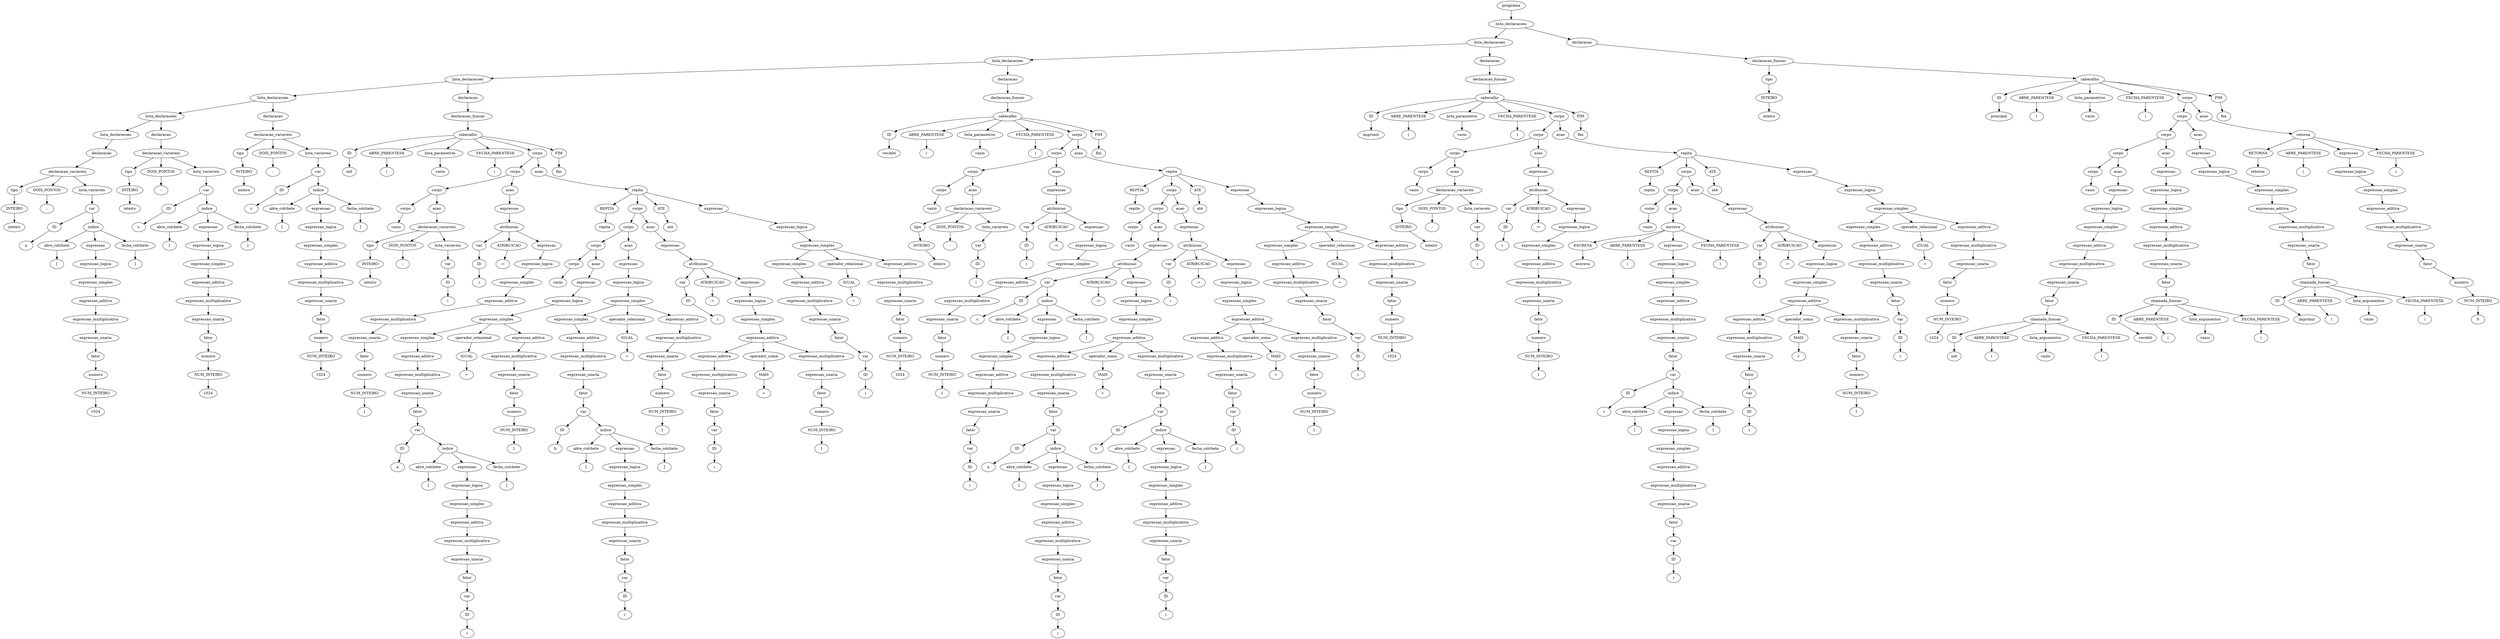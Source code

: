 digraph tree {
    "0x7f867f306040" [label="programa"];
    "0x7f867f2f4a90" [label="lista_declaracoes"];
    "0x7f867f3067f0" [label="lista_declaracoes"];
    "0x7f867f2f51f0" [label="lista_declaracoes"];
    "0x7f867f240040" [label="lista_declaracoes"];
    "0x7f867f2e6d60" [label="lista_declaracoes"];
    "0x7f867f2e6850" [label="lista_declaracoes"];
    "0x7f867f3b2ac0" [label="lista_declaracoes"];
    "0x7f867f3b29a0" [label="declaracao"];
    "0x7f867f2e6760" [label="declaracao_variaveis"];
    "0x7f867f3b2dc0" [label="tipo"];
    "0x7f867f3b2820" [label="INTEIRO"];
    "0x7f867f2e6250" [label="inteiro"];
    "0x7f867f3b2ca0" [label="DOIS_PONTOS"];
    "0x7f867f2e6790" [label=":"];
    "0x7f867f2e6280" [label="lista_variaveis"];
    "0x7f867f2e6340" [label="var"];
    "0x7f867f2e6370" [label="ID"];
    "0x7f867f2e6580" [label="a"];
    "0x7f867f2e6550" [label="indice"];
    "0x7f867f2e65e0" [label="abre_colchete"];
    "0x7f867f2e66d0" [label="["];
    "0x7f867f2e6520" [label="expressao"];
    "0x7f867f2e64f0" [label="expressao_logica"];
    "0x7f867f2e6460" [label="expressao_simples"];
    "0x7f867f2e63d0" [label="expressao_aditiva"];
    "0x7f867f2e64c0" [label="expressao_multiplicativa"];
    "0x7f867f2e6220" [label="expressao_unaria"];
    "0x7f867f2e63a0" [label="fator"];
    "0x7f867f3b2d30" [label="numero"];
    "0x7f867f3b2a00" [label="NUM_INTEIRO"];
    "0x7f867f2e6490" [label="1024"];
    "0x7f867f2e6700" [label="fecha_colchete"];
    "0x7f867f2e6730" [label="]"];
    "0x7f867f2e6310" [label="declaracao"];
    "0x7f867f2e6ca0" [label="declaracao_variaveis"];
    "0x7f867f2e6670" [label="tipo"];
    "0x7f867f2e6430" [label="INTEIRO"];
    "0x7f867f2e67c0" [label="inteiro"];
    "0x7f867f2e6cd0" [label="DOIS_PONTOS"];
    "0x7f867f2e6bb0" [label=":"];
    "0x7f867f2e6820" [label="lista_variaveis"];
    "0x7f867f2e6880" [label="var"];
    "0x7f867f2e68b0" [label="ID"];
    "0x7f867f2e6ac0" [label="c"];
    "0x7f867f2e6a90" [label="indice"];
    "0x7f867f2e6b20" [label="abre_colchete"];
    "0x7f867f2e6c10" [label="["];
    "0x7f867f2e6a60" [label="expressao"];
    "0x7f867f2e6a30" [label="expressao_logica"];
    "0x7f867f2e69a0" [label="expressao_simples"];
    "0x7f867f2e6910" [label="expressao_aditiva"];
    "0x7f867f2e6a00" [label="expressao_multiplicativa"];
    "0x7f867f2e67f0" [label="expressao_unaria"];
    "0x7f867f2e68e0" [label="fator"];
    "0x7f867f2e66a0" [label="numero"];
    "0x7f867f2e6640" [label="NUM_INTEIRO"];
    "0x7f867f2e69d0" [label="1024"];
    "0x7f867f2e6c40" [label="fecha_colchete"];
    "0x7f867f2e6c70" [label="]"];
    "0x7f867f2e6af0" [label="declaracao"];
    "0x7f867f2401f0" [label="declaracao_variaveis"];
    "0x7f867f3b2e80" [label="tipo"];
    "0x7f867f3b2af0" [label="INTEIRO"];
    "0x7f867f2e6970" [label="inteiro"];
    "0x7f867f240220" [label="DOIS_PONTOS"];
    "0x7f867f240100" [label=":"];
    "0x7f867f2e6d30" [label="lista_variaveis"];
    "0x7f867f2e6d90" [label="var"];
    "0x7f867f2e6dc0" [label="ID"];
    "0x7f867f2e6fd0" [label="c"];
    "0x7f867f2e6fa0" [label="indice"];
    "0x7f867f240070" [label="abre_colchete"];
    "0x7f867f240160" [label="["];
    "0x7f867f2e6f70" [label="expressao"];
    "0x7f867f2e6f40" [label="expressao_logica"];
    "0x7f867f2e6eb0" [label="expressao_simples"];
    "0x7f867f2e6e20" [label="expressao_aditiva"];
    "0x7f867f2e6f10" [label="expressao_multiplicativa"];
    "0x7f867f2e6d00" [label="expressao_unaria"];
    "0x7f867f2e6df0" [label="fator"];
    "0x7f867f2e6be0" [label="numero"];
    "0x7f867f2e6b80" [label="NUM_INTEIRO"];
    "0x7f867f2e6ee0" [label="1024"];
    "0x7f867f240190" [label="fecha_colchete"];
    "0x7f867f2401c0" [label="]"];
    "0x7f867f240130" [label="declaracao"];
    "0x7f867f2e6e50" [label="declaracao_funcao"];
    "0x7f867f240a00" [label="cabecalho"];
    "0x7f867f240640" [label="ID"];
    "0x7f867f2f54f0" [label="init"];
    "0x7f867f2f5520" [label="ABRE_PARENTESE"];
    "0x7f867f2f5370" [label="("];
    "0x7f867f240250" [label="lista_parametros"];
    "0x7f867f2e6400" [label="vazio"];
    "0x7f867f2f5160" [label="FECHA_PARENTESE"];
    "0x7f867f2f5100" [label=")"];
    "0x7f867f248a30" [label="corpo"];
    "0x7f867f240a60" [label="corpo"];
    "0x7f867f240550" [label="corpo"];
    "0x7f867f2403d0" [label="corpo"];
    "0x7f867f2e6b50" [label="vazio"];
    "0x7f867f240400" [label="acao"];
    "0x7f867f2404f0" [label="declaracao_variaveis"];
    "0x7f867f2402e0" [label="tipo"];
    "0x7f867f240340" [label="INTEIRO"];
    "0x7f867f2404c0" [label="inteiro"];
    "0x7f867f2405b0" [label="DOIS_PONTOS"];
    "0x7f867f2406d0" [label=":"];
    "0x7f867f240520" [label="lista_variaveis"];
    "0x7f867f240370" [label="var"];
    "0x7f867f240310" [label="ID"];
    "0x7f867f240610" [label="i"];
    "0x7f867f240970" [label="acao"];
    "0x7f867f2406a0" [label="expressao"];
    "0x7f867f240910" [label="atribuicao"];
    "0x7f867f2402b0" [label="var"];
    "0x7f867f2403a0" [label="ID"];
    "0x7f867f240700" [label="i"];
    "0x7f867f2409a0" [label="ATRIBUICAO"];
    "0x7f867f240a30" [label=":="];
    "0x7f867f2408e0" [label="expressao"];
    "0x7f867f2408b0" [label="expressao_logica"];
    "0x7f867f2407f0" [label="expressao_simples"];
    "0x7f867f240790" [label="expressao_aditiva"];
    "0x7f867f240880" [label="expressao_multiplicativa"];
    "0x7f867f240730" [label="expressao_unaria"];
    "0x7f867f240760" [label="fator"];
    "0x7f867f2405e0" [label="numero"];
    "0x7f867f240580" [label="NUM_INTEIRO"];
    "0x7f867f240850" [label="1"];
    "0x7f867f240820" [label="acao"];
    "0x7f867f2f53d0" [label="repita"];
    "0x7f867f2f5460" [label="REPITA"];
    "0x7f867f2f5400" [label="repita"];
    "0x7f867f248f70" [label="corpo"];
    "0x7f867f248700" [label="corpo"];
    "0x7f867f240fa0" [label="corpo"];
    "0x7f867f240460" [label="corpo"];
    "0x7f867f240490" [label="vazio"];
    "0x7f867f248250" [label="acao"];
    "0x7f867f248220" [label="expressao"];
    "0x7f867f240d90" [label="expressao_logica"];
    "0x7f867f248130" [label="expressao_simples"];
    "0x7f867f240f70" [label="expressao_simples"];
    "0x7f867f240940" [label="expressao_aditiva"];
    "0x7f867f240df0" [label="expressao_multiplicativa"];
    "0x7f867f240f40" [label="expressao_unaria"];
    "0x7f867f240ac0" [label="fator"];
    "0x7f867f240b20" [label="var"];
    "0x7f867f240b50" [label="ID"];
    "0x7f867f240d60" [label="a"];
    "0x7f867f240d30" [label="indice"];
    "0x7f867f240dc0" [label="abre_colchete"];
    "0x7f867f240eb0" [label="["];
    "0x7f867f240d00" [label="expressao"];
    "0x7f867f240cd0" [label="expressao_logica"];
    "0x7f867f240c40" [label="expressao_simples"];
    "0x7f867f240bb0" [label="expressao_aditiva"];
    "0x7f867f240ca0" [label="expressao_multiplicativa"];
    "0x7f867f240af0" [label="expressao_unaria"];
    "0x7f867f240b80" [label="fator"];
    "0x7f867f240a90" [label="var"];
    "0x7f867f2409d0" [label="ID"];
    "0x7f867f240c70" [label="i"];
    "0x7f867f240ee0" [label="fecha_colchete"];
    "0x7f867f240f10" [label="]"];
    "0x7f867f240be0" [label="operador_relacional"];
    "0x7f867f240c10" [label="IGUAL"];
    "0x7f867f2480a0" [label="="];
    "0x7f867f248040" [label="expressao_aditiva"];
    "0x7f867f2481c0" [label="expressao_multiplicativa"];
    "0x7f867f2480d0" [label="expressao_unaria"];
    "0x7f867f240fd0" [label="fator"];
    "0x7f867f240e20" [label="numero"];
    "0x7f867f240e50" [label="NUM_INTEIRO"];
    "0x7f867f248190" [label="1"];
    "0x7f867f248970" [label="acao"];
    "0x7f867f248940" [label="expressao"];
    "0x7f867f2484f0" [label="expressao_logica"];
    "0x7f867f248850" [label="expressao_simples"];
    "0x7f867f2486d0" [label="expressao_simples"];
    "0x7f867f248100" [label="expressao_aditiva"];
    "0x7f867f248550" [label="expressao_multiplicativa"];
    "0x7f867f2486a0" [label="expressao_unaria"];
    "0x7f867f248160" [label="fator"];
    "0x7f867f248280" [label="var"];
    "0x7f867f248310" [label="ID"];
    "0x7f867f2484c0" [label="b"];
    "0x7f867f248490" [label="indice"];
    "0x7f867f248520" [label="abre_colchete"];
    "0x7f867f248610" [label="["];
    "0x7f867f248460" [label="expressao"];
    "0x7f867f248430" [label="expressao_logica"];
    "0x7f867f248400" [label="expressao_simples"];
    "0x7f867f248370" [label="expressao_aditiva"];
    "0x7f867f248070" [label="expressao_multiplicativa"];
    "0x7f867f240e80" [label="expressao_unaria"];
    "0x7f867f248340" [label="fator"];
    "0x7f867f240430" [label="var"];
    "0x7f867f240670" [label="ID"];
    "0x7f867f2482b0" [label="i"];
    "0x7f867f248640" [label="fecha_colchete"];
    "0x7f867f248670" [label="]"];
    "0x7f867f2483a0" [label="operador_relacional"];
    "0x7f867f2483d0" [label="IGUAL"];
    "0x7f867f2487c0" [label="="];
    "0x7f867f248760" [label="expressao_aditiva"];
    "0x7f867f2488e0" [label="expressao_multiplicativa"];
    "0x7f867f2487f0" [label="expressao_unaria"];
    "0x7f867f248730" [label="fator"];
    "0x7f867f248580" [label="numero"];
    "0x7f867f2485b0" [label="NUM_INTEIRO"];
    "0x7f867f2488b0" [label="1"];
    "0x7f867f248f40" [label="acao"];
    "0x7f867f2485e0" [label="expressao"];
    "0x7f867f248c70" [label="atribuicao"];
    "0x7f867f2482e0" [label="var"];
    "0x7f867f2481f0" [label="ID"];
    "0x7f867f2489d0" [label="i"];
    "0x7f867f248c10" [label="ATRIBUICAO"];
    "0x7f867f248ee0" [label=":="];
    "0x7f867f248eb0" [label="expressao"];
    "0x7f867f248e80" [label="expressao_logica"];
    "0x7f867f248be0" [label="expressao_simples"];
    "0x7f867f248cd0" [label="expressao_aditiva"];
    "0x7f867f248ac0" [label="expressao_aditiva"];
    "0x7f867f248bb0" [label="expressao_multiplicativa"];
    "0x7f867f248790" [label="expressao_unaria"];
    "0x7f867f248a90" [label="fator"];
    "0x7f867f248880" [label="var"];
    "0x7f867f248820" [label="ID"];
    "0x7f867f248b80" [label="i"];
    "0x7f867f248d30" [label="operador_soma"];
    "0x7f867f248b50" [label="MAIS"];
    "0x7f867f248c40" [label="+"];
    "0x7f867f248e50" [label="expressao_multiplicativa"];
    "0x7f867f248d60" [label="expressao_unaria"];
    "0x7f867f248ca0" [label="fator"];
    "0x7f867f248af0" [label="numero"];
    "0x7f867f248b20" [label="NUM_INTEIRO"];
    "0x7f867f248e20" [label="1"];
    "0x7f867f2f5490" [label="ATE"];
    "0x7f867f2f54c0" [label="até"];
    "0x7f867f2f53a0" [label="expressao"];
    "0x7f867f2f50d0" [label="expressao_logica"];
    "0x7f867f2f52b0" [label="expressao_simples"];
    "0x7f867f2f5070" [label="expressao_simples"];
    "0x7f867f248d00" [label="expressao_aditiva"];
    "0x7f867f2489a0" [label="expressao_multiplicativa"];
    "0x7f867f248fa0" [label="expressao_unaria"];
    "0x7f867f248f10" [label="fator"];
    "0x7f867f248a00" [label="var"];
    "0x7f867f248910" [label="ID"];
    "0x7f867f248a60" [label="i"];
    "0x7f867f2f50a0" [label="operador_relacional"];
    "0x7f867f2f5130" [label="IGUAL"];
    "0x7f867f2f5220" [label="="];
    "0x7f867f2f51c0" [label="expressao_aditiva"];
    "0x7f867f2f5340" [label="expressao_multiplicativa"];
    "0x7f867f2f5250" [label="expressao_unaria"];
    "0x7f867f2f5190" [label="fator"];
    "0x7f867f248fd0" [label="numero"];
    "0x7f867f2f5040" [label="NUM_INTEIRO"];
    "0x7f867f2f5310" [label="1024"];
    "0x7f867f2f5550" [label="FIM"];
    "0x7f867f2f5580" [label="fim"];
    "0x7f867f248d90" [label="declaracao"];
    "0x7f867f2407c0" [label="declaracao_funcao"];
    "0x7f867f2f5ca0" [label="cabecalho"];
    "0x7f867f2f58e0" [label="ID"];
    "0x7f867f306730" [label="vecAdd"];
    "0x7f867f306760" [label="ABRE_PARENTESE"];
    "0x7f867f306070" [label="("];
    "0x7f867f2e65b0" [label="lista_parametros"];
    "0x7f867f2e6940" [label="vazio"];
    "0x7f867f3063a0" [label="FECHA_PARENTESE"];
    "0x7f867f306340" [label=")"];
    "0x7f867f306670" [label="corpo"];
    "0x7f867f2f5d00" [label="corpo"];
    "0x7f867f2f57f0" [label="corpo"];
    "0x7f867f2f5670" [label="corpo"];
    "0x7f867f240280" [label="vazio"];
    "0x7f867f2f56a0" [label="acao"];
    "0x7f867f2f5790" [label="declaracao_variaveis"];
    "0x7f867f2f5430" [label="tipo"];
    "0x7f867f2f5280" [label="INTEIRO"];
    "0x7f867f2f5760" [label="inteiro"];
    "0x7f867f2f5850" [label="DOIS_PONTOS"];
    "0x7f867f2f5970" [label=":"];
    "0x7f867f2f57c0" [label="lista_variaveis"];
    "0x7f867f2f5610" [label="var"];
    "0x7f867f2f52e0" [label="ID"];
    "0x7f867f2f58b0" [label="i"];
    "0x7f867f2f5c10" [label="acao"];
    "0x7f867f2f5940" [label="expressao"];
    "0x7f867f2f5bb0" [label="atribuicao"];
    "0x7f867f2f55e0" [label="var"];
    "0x7f867f2f5640" [label="ID"];
    "0x7f867f2f59a0" [label="i"];
    "0x7f867f2f5c40" [label="ATRIBUICAO"];
    "0x7f867f2f5cd0" [label=":="];
    "0x7f867f2f5b80" [label="expressao"];
    "0x7f867f2f5b50" [label="expressao_logica"];
    "0x7f867f2f5a90" [label="expressao_simples"];
    "0x7f867f2f5a30" [label="expressao_aditiva"];
    "0x7f867f2f5b20" [label="expressao_multiplicativa"];
    "0x7f867f2f59d0" [label="expressao_unaria"];
    "0x7f867f2f5a00" [label="fator"];
    "0x7f867f2f5880" [label="numero"];
    "0x7f867f2f5820" [label="NUM_INTEIRO"];
    "0x7f867f2f5af0" [label="1"];
    "0x7f867f2f5ac0" [label="acao"];
    "0x7f867f306610" [label="repita"];
    "0x7f867f3066a0" [label="REPITA"];
    "0x7f867f306640" [label="repita"];
    "0x7f867f3061f0" [label="corpo"];
    "0x7f867f303c40" [label="corpo"];
    "0x7f867f2f5700" [label="corpo"];
    "0x7f867f2f5730" [label="vazio"];
    "0x7f867f303c10" [label="acao"];
    "0x7f867f303220" [label="expressao"];
    "0x7f867f303370" [label="atribuicao"];
    "0x7f867f2f5dc0" [label="var"];
    "0x7f867f2f5df0" [label="ID"];
    "0x7f867f2f5e80" [label="c"];
    "0x7f867f2f5fd0" [label="indice"];
    "0x7f867f3030a0" [label="abre_colchete"];
    "0x7f867f303190" [label="["];
    "0x7f867f2f5fa0" [label="expressao"];
    "0x7f867f2f5f70" [label="expressao_logica"];
    "0x7f867f2f5ee0" [label="expressao_simples"];
    "0x7f867f2f5e50" [label="expressao_aditiva"];
    "0x7f867f2f5f40" [label="expressao_multiplicativa"];
    "0x7f867f2f5d90" [label="expressao_unaria"];
    "0x7f867f2f5e20" [label="fator"];
    "0x7f867f2f5d30" [label="var"];
    "0x7f867f2f5c70" [label="ID"];
    "0x7f867f2f5f10" [label="i"];
    "0x7f867f3031c0" [label="fecha_colchete"];
    "0x7f867f3031f0" [label="]"];
    "0x7f867f303490" [label="ATRIBUICAO"];
    "0x7f867f303ac0" [label=":="];
    "0x7f867f303a00" [label="expressao"];
    "0x7f867f303850" [label="expressao_logica"];
    "0x7f867f303340" [label="expressao_simples"];
    "0x7f867f3036d0" [label="expressao_aditiva"];
    "0x7f867f3030d0" [label="expressao_aditiva"];
    "0x7f867f3034f0" [label="expressao_multiplicativa"];
    "0x7f867f303640" [label="expressao_unaria"];
    "0x7f867f303040" [label="fator"];
    "0x7f867f303280" [label="var"];
    "0x7f867f3032b0" [label="ID"];
    "0x7f867f303460" [label="a"];
    "0x7f867f303430" [label="indice"];
    "0x7f867f3034c0" [label="abre_colchete"];
    "0x7f867f3035b0" [label="["];
    "0x7f867f303400" [label="expressao"];
    "0x7f867f3033d0" [label="expressao_logica"];
    "0x7f867f3033a0" [label="expressao_simples"];
    "0x7f867f303310" [label="expressao_aditiva"];
    "0x7f867f303160" [label="expressao_multiplicativa"];
    "0x7f867f2f5eb0" [label="expressao_unaria"];
    "0x7f867f3032e0" [label="fator"];
    "0x7f867f2f5d60" [label="var"];
    "0x7f867f2f5be0" [label="ID"];
    "0x7f867f303070" [label="i"];
    "0x7f867f3035e0" [label="fecha_colchete"];
    "0x7f867f303610" [label="]"];
    "0x7f867f303730" [label="operador_soma"];
    "0x7f867f303670" [label="MAIS"];
    "0x7f867f303580" [label="+"];
    "0x7f867f303a60" [label="expressao_multiplicativa"];
    "0x7f867f303bb0" [label="expressao_unaria"];
    "0x7f867f3036a0" [label="fator"];
    "0x7f867f303790" [label="var"];
    "0x7f867f3037c0" [label="ID"];
    "0x7f867f3039d0" [label="b"];
    "0x7f867f3039a0" [label="indice"];
    "0x7f867f303a30" [label="abre_colchete"];
    "0x7f867f303b20" [label="["];
    "0x7f867f303970" [label="expressao"];
    "0x7f867f303940" [label="expressao_logica"];
    "0x7f867f3038b0" [label="expressao_simples"];
    "0x7f867f303820" [label="expressao_aditiva"];
    "0x7f867f303910" [label="expressao_multiplicativa"];
    "0x7f867f303760" [label="expressao_unaria"];
    "0x7f867f3037f0" [label="fator"];
    "0x7f867f303520" [label="var"];
    "0x7f867f303550" [label="ID"];
    "0x7f867f3038e0" [label="i"];
    "0x7f867f303b50" [label="fecha_colchete"];
    "0x7f867f303b80" [label="]"];
    "0x7f867f303700" [label="acao"];
    "0x7f867f303c70" [label="expressao"];
    "0x7f867f303eb0" [label="atribuicao"];
    "0x7f867f2f56d0" [label="var"];
    "0x7f867f2f5910" [label="ID"];
    "0x7f867f303250" [label="i"];
    "0x7f867f303e50" [label="ATRIBUICAO"];
    "0x7f867f306160" [label=":="];
    "0x7f867f306130" [label="expressao"];
    "0x7f867f303f40" [label="expressao_logica"];
    "0x7f867f303e20" [label="expressao_simples"];
    "0x7f867f303f10" [label="expressao_aditiva"];
    "0x7f867f303d00" [label="expressao_aditiva"];
    "0x7f867f303df0" [label="expressao_multiplicativa"];
    "0x7f867f303100" [label="expressao_unaria"];
    "0x7f867f303cd0" [label="fator"];
    "0x7f867f303af0" [label="var"];
    "0x7f867f303a90" [label="ID"];
    "0x7f867f303dc0" [label="i"];
    "0x7f867f303f70" [label="operador_soma"];
    "0x7f867f303d90" [label="MAIS"];
    "0x7f867f303e80" [label="+"];
    "0x7f867f3060d0" [label="expressao_multiplicativa"];
    "0x7f867f303fa0" [label="expressao_unaria"];
    "0x7f867f303ee0" [label="fator"];
    "0x7f867f303d30" [label="numero"];
    "0x7f867f303d60" [label="NUM_INTEIRO"];
    "0x7f867f3060a0" [label="1"];
    "0x7f867f3066d0" [label="ATE"];
    "0x7f867f306700" [label="até"];
    "0x7f867f3065e0" [label="expressao"];
    "0x7f867f306310" [label="expressao_logica"];
    "0x7f867f3064f0" [label="expressao_simples"];
    "0x7f867f3062b0" [label="expressao_simples"];
    "0x7f867f306190" [label="expressao_aditiva"];
    "0x7f867f303880" [label="expressao_multiplicativa"];
    "0x7f867f306220" [label="expressao_unaria"];
    "0x7f867f306100" [label="fator"];
    "0x7f867f303be0" [label="var"];
    "0x7f867f303130" [label="ID"];
    "0x7f867f303ca0" [label="i"];
    "0x7f867f3062e0" [label="operador_relacional"];
    "0x7f867f306370" [label="IGUAL"];
    "0x7f867f306460" [label="="];
    "0x7f867f306400" [label="expressao_aditiva"];
    "0x7f867f306580" [label="expressao_multiplicativa"];
    "0x7f867f306490" [label="expressao_unaria"];
    "0x7f867f3063d0" [label="fator"];
    "0x7f867f306250" [label="numero"];
    "0x7f867f306280" [label="NUM_INTEIRO"];
    "0x7f867f306550" [label="1024"];
    "0x7f867f306790" [label="FIM"];
    "0x7f867f3067c0" [label="fim"];
    "0x7f867f2e6610" [label="declaracao"];
    "0x7f867f2f5a60" [label="declaracao_funcao"];
    "0x7f867f306ee0" [label="cabecalho"];
    "0x7f867f306b20" [label="ID"];
    "0x7f867f2a81f0" [label="imprimir"];
    "0x7f867f2a8220" [label="ABRE_PARENTESE"];
    "0x7f867f2a80a0" [label="("];
    "0x7f867f2e6e80" [label="lista_parametros"];
    "0x7f867f2400d0" [label="vazio"];
    "0x7f867f2a8130" [label="FECHA_PARENTESE"];
    "0x7f867f2a8070" [label=")"];
    "0x7f867f2f4070" [label="corpo"];
    "0x7f867f306f40" [label="corpo"];
    "0x7f867f306a30" [label="corpo"];
    "0x7f867f3068b0" [label="corpo"];
    "0x7f867f2f55b0" [label="vazio"];
    "0x7f867f3068e0" [label="acao"];
    "0x7f867f3069d0" [label="declaracao_variaveis"];
    "0x7f867f3061c0" [label="tipo"];
    "0x7f867f3064c0" [label="INTEIRO"];
    "0x7f867f3069a0" [label="inteiro"];
    "0x7f867f306a90" [label="DOIS_PONTOS"];
    "0x7f867f306bb0" [label=":"];
    "0x7f867f306a00" [label="lista_variaveis"];
    "0x7f867f306850" [label="var"];
    "0x7f867f306520" [label="ID"];
    "0x7f867f306af0" [label="i"];
    "0x7f867f306e50" [label="acao"];
    "0x7f867f306b80" [label="expressao"];
    "0x7f867f306df0" [label="atribuicao"];
    "0x7f867f306430" [label="var"];
    "0x7f867f306880" [label="ID"];
    "0x7f867f306be0" [label="i"];
    "0x7f867f306e80" [label="ATRIBUICAO"];
    "0x7f867f306f10" [label=":="];
    "0x7f867f306dc0" [label="expressao"];
    "0x7f867f306d90" [label="expressao_logica"];
    "0x7f867f306cd0" [label="expressao_simples"];
    "0x7f867f306c70" [label="expressao_aditiva"];
    "0x7f867f306d60" [label="expressao_multiplicativa"];
    "0x7f867f306c10" [label="expressao_unaria"];
    "0x7f867f306c40" [label="fator"];
    "0x7f867f306ac0" [label="numero"];
    "0x7f867f306a60" [label="NUM_INTEIRO"];
    "0x7f867f306d30" [label="1"];
    "0x7f867f306d00" [label="acao"];
    "0x7f867f2a80d0" [label="repita"];
    "0x7f867f2a8160" [label="REPITA"];
    "0x7f867f2a8100" [label="repita"];
    "0x7f867f2f4c70" [label="corpo"];
    "0x7f867f2f4580" [label="corpo"];
    "0x7f867f306940" [label="corpo"];
    "0x7f867f306970" [label="vazio"];
    "0x7f867f306fa0" [label="acao"];
    "0x7f867f2f4460" [label="escreva"];
    "0x7f867f2f45b0" [label="ESCREVA"];
    "0x7f867f2f46d0" [label="escreva"];
    "0x7f867f2f4700" [label="ABRE_PARENTESE"];
    "0x7f867f2f4730" [label="("];
    "0x7f867f2f4370" [label="expressao"];
    "0x7f867f2f41c0" [label="expressao_logica"];
    "0x7f867f2f4550" [label="expressao_simples"];
    "0x7f867f2f40d0" [label="expressao_aditiva"];
    "0x7f867f2f43d0" [label="expressao_multiplicativa"];
    "0x7f867f2f4520" [label="expressao_unaria"];
    "0x7f867f2f40a0" [label="fator"];
    "0x7f867f2f4100" [label="var"];
    "0x7f867f2f4130" [label="ID"];
    "0x7f867f2f4340" [label="c"];
    "0x7f867f2f4310" [label="indice"];
    "0x7f867f2f43a0" [label="abre_colchete"];
    "0x7f867f2f4490" [label="["];
    "0x7f867f2f42e0" [label="expressao"];
    "0x7f867f2f42b0" [label="expressao_logica"];
    "0x7f867f2f4220" [label="expressao_simples"];
    "0x7f867f2f4190" [label="expressao_aditiva"];
    "0x7f867f2f4280" [label="expressao_multiplicativa"];
    "0x7f867f306fd0" [label="expressao_unaria"];
    "0x7f867f2f4160" [label="fator"];
    "0x7f867f306f70" [label="var"];
    "0x7f867f306eb0" [label="ID"];
    "0x7f867f2f4250" [label="i"];
    "0x7f867f2f44c0" [label="fecha_colchete"];
    "0x7f867f2f44f0" [label="]"];
    "0x7f867f2f4760" [label="FECHA_PARENTESE"];
    "0x7f867f2f4790" [label=")"];
    "0x7f867f2f4c40" [label="acao"];
    "0x7f867f2f4640" [label="expressao"];
    "0x7f867f2f4970" [label="atribuicao"];
    "0x7f867f306910" [label="var"];
    "0x7f867f306b50" [label="ID"];
    "0x7f867f2f47c0" [label="i"];
    "0x7f867f2f4910" [label="ATRIBUICAO"];
    "0x7f867f2f4be0" [label=":="];
    "0x7f867f2f4bb0" [label="expressao"];
    "0x7f867f2f4b80" [label="expressao_logica"];
    "0x7f867f2f48e0" [label="expressao_simples"];
    "0x7f867f2f49d0" [label="expressao_aditiva"];
    "0x7f867f2f4400" [label="expressao_aditiva"];
    "0x7f867f2f48b0" [label="expressao_multiplicativa"];
    "0x7f867f2f47f0" [label="expressao_unaria"];
    "0x7f867f2f45e0" [label="fator"];
    "0x7f867f2f4670" [label="var"];
    "0x7f867f2f4610" [label="ID"];
    "0x7f867f2f4880" [label="i"];
    "0x7f867f2f4a30" [label="operador_soma"];
    "0x7f867f2f4850" [label="MAIS"];
    "0x7f867f2f4940" [label="+"];
    "0x7f867f2f4b50" [label="expressao_multiplicativa"];
    "0x7f867f2f4a60" [label="expressao_unaria"];
    "0x7f867f2f49a0" [label="fator"];
    "0x7f867f2f4430" [label="numero"];
    "0x7f867f2f4820" [label="NUM_INTEIRO"];
    "0x7f867f2f4b20" [label="1"];
    "0x7f867f2a8190" [label="ATE"];
    "0x7f867f2a81c0" [label="até"];
    "0x7f867f2f4eb0" [label="expressao"];
    "0x7f867f2f4d90" [label="expressao_logica"];
    "0x7f867f2f4f70" [label="expressao_simples"];
    "0x7f867f2f4d30" [label="expressao_simples"];
    "0x7f867f2f4a00" [label="expressao_aditiva"];
    "0x7f867f2f4040" [label="expressao_multiplicativa"];
    "0x7f867f2f4ca0" [label="expressao_unaria"];
    "0x7f867f2f4c10" [label="fator"];
    "0x7f867f306e20" [label="var"];
    "0x7f867f2f46a0" [label="ID"];
    "0x7f867f2f41f0" [label="i"];
    "0x7f867f2f4d60" [label="operador_relacional"];
    "0x7f867f2f4df0" [label="IGUAL"];
    "0x7f867f2f4ee0" [label="="];
    "0x7f867f2f4e80" [label="expressao_aditiva"];
    "0x7f867f2a8040" [label="expressao_multiplicativa"];
    "0x7f867f2f4f10" [label="expressao_unaria"];
    "0x7f867f2f4e50" [label="fator"];
    "0x7f867f2f4cd0" [label="numero"];
    "0x7f867f2f4d00" [label="NUM_INTEIRO"];
    "0x7f867f2f4fd0" [label="1024"];
    "0x7f867f2a8250" [label="FIM"];
    "0x7f867f2a8280" [label="fim"];
    "0x7f867f306820" [label="declaracao"];
    "0x7f867f306ca0" [label="declaracao_funcao"];
    "0x7f867f248df0" [label="tipo"];
    "0x7f867f248dc0" [label="INTEIRO"];
    "0x7f867f303fd0" [label="inteiro"];
    "0x7f867f2a8430" [label="cabecalho"];
    "0x7f867f2a8f10" [label="ID"];
    "0x7f867f28b3d0" [label="principal"];
    "0x7f867f28b400" [label="ABRE_PARENTESE"];
    "0x7f867f28b1f0" [label="("];
    "0x7f867f2a8340" [label="lista_parametros"];
    "0x7f867f2f4dc0" [label="vazio"];
    "0x7f867f28b040" [label="FECHA_PARENTESE"];
    "0x7f867f28b070" [label=")"];
    "0x7f867f2a8f70" [label="corpo"];
    "0x7f867f2a8c10" [label="corpo"];
    "0x7f867f2a88b0" [label="corpo"];
    "0x7f867f2a84f0" [label="corpo"];
    "0x7f867f2a8460" [label="corpo"];
    "0x7f867f2400a0" [label="vazio"];
    "0x7f867f2a84c0" [label="acao"];
    "0x7f867f2a83a0" [label="expressao"];
    "0x7f867f2a8820" [label="expressao_logica"];
    "0x7f867f2a8670" [label="expressao_simples"];
    "0x7f867f2a8400" [label="expressao_aditiva"];
    "0x7f867f2a87f0" [label="expressao_multiplicativa"];
    "0x7f867f2a8610" [label="expressao_unaria"];
    "0x7f867f2a86d0" [label="fator"];
    "0x7f867f2a8490" [label="chamada_funcao"];
    "0x7f867f2a8580" [label="ID"];
    "0x7f867f2a8700" [label="init"];
    "0x7f867f2a8730" [label="ABRE_PARENTESE"];
    "0x7f867f2a8760" [label="("];
    "0x7f867f2a85e0" [label="lista_argumentos"];
    "0x7f867f2a8370" [label="vazio"];
    "0x7f867f2a8790" [label="FECHA_PARENTESE"];
    "0x7f867f2a87c0" [label=")"];
    "0x7f867f2a8880" [label="acao"];
    "0x7f867f2a8640" [label="expressao"];
    "0x7f867f2a8b80" [label="expressao_logica"];
    "0x7f867f2a89d0" [label="expressao_simples"];
    "0x7f867f2a86a0" [label="expressao_aditiva"];
    "0x7f867f2a8b50" [label="expressao_multiplicativa"];
    "0x7f867f2a8970" [label="expressao_unaria"];
    "0x7f867f2a8a30" [label="fator"];
    "0x7f867f2a8520" [label="chamada_funcao"];
    "0x7f867f2a8940" [label="ID"];
    "0x7f867f2a8a60" [label="vecAdd"];
    "0x7f867f2a8a90" [label="ABRE_PARENTESE"];
    "0x7f867f2a8ac0" [label="("];
    "0x7f867f2a8550" [label="lista_argumentos"];
    "0x7f867f2a82e0" [label="vazio"];
    "0x7f867f2a8af0" [label="FECHA_PARENTESE"];
    "0x7f867f2a8b20" [label=")"];
    "0x7f867f2a8be0" [label="acao"];
    "0x7f867f2a89a0" [label="expressao"];
    "0x7f867f2a8ee0" [label="expressao_logica"];
    "0x7f867f2a8d00" [label="expressao_simples"];
    "0x7f867f2a8a00" [label="expressao_aditiva"];
    "0x7f867f2a8eb0" [label="expressao_multiplicativa"];
    "0x7f867f2a8cd0" [label="expressao_unaria"];
    "0x7f867f2a8d90" [label="fator"];
    "0x7f867f2a88e0" [label="chamada_funcao"];
    "0x7f867f2a8ca0" [label="ID"];
    "0x7f867f2a8dc0" [label="imprimir"];
    "0x7f867f2a8df0" [label="ABRE_PARENTESE"];
    "0x7f867f2a8e20" [label="("];
    "0x7f867f2a8910" [label="lista_argumentos"];
    "0x7f867f2a85b0" [label="vazio"];
    "0x7f867f2a8e50" [label="FECHA_PARENTESE"];
    "0x7f867f2a8e80" [label=")"];
    "0x7f867f2a8d30" [label="acao"];
    "0x7f867f28b130" [label="retorna"];
    "0x7f867f28b1c0" [label="RETORNA"];
    "0x7f867f28b2e0" [label="retorna"];
    "0x7f867f28b310" [label="ABRE_PARENTESE"];
    "0x7f867f28b340" [label="("];
    "0x7f867f28b100" [label="expressao"];
    "0x7f867f28b0d0" [label="expressao_logica"];
    "0x7f867f28b0a0" [label="expressao_simples"];
    "0x7f867f2a8fd0" [label="expressao_aditiva"];
    "0x7f867f2a8c70" [label="expressao_multiplicativa"];
    "0x7f867f2a8c40" [label="expressao_unaria"];
    "0x7f867f2a8fa0" [label="fator"];
    "0x7f867f2a83d0" [label="numero"];
    "0x7f867f2a8bb0" [label="NUM_INTEIRO"];
    "0x7f867f2a8850" [label="0"];
    "0x7f867f28b370" [label="FECHA_PARENTESE"];
    "0x7f867f28b3a0" [label=")"];
    "0x7f867f28b430" [label="FIM"];
    "0x7f867f28b460" [label="fim"];
    "0x7f867f306040" -> "0x7f867f2f4a90";
    "0x7f867f2f4a90" -> "0x7f867f3067f0";
    "0x7f867f2f4a90" -> "0x7f867f306820";
    "0x7f867f3067f0" -> "0x7f867f2f51f0";
    "0x7f867f3067f0" -> "0x7f867f2e6610";
    "0x7f867f2f51f0" -> "0x7f867f240040";
    "0x7f867f2f51f0" -> "0x7f867f248d90";
    "0x7f867f240040" -> "0x7f867f2e6d60";
    "0x7f867f240040" -> "0x7f867f240130";
    "0x7f867f2e6d60" -> "0x7f867f2e6850";
    "0x7f867f2e6d60" -> "0x7f867f2e6af0";
    "0x7f867f2e6850" -> "0x7f867f3b2ac0";
    "0x7f867f2e6850" -> "0x7f867f2e6310";
    "0x7f867f3b2ac0" -> "0x7f867f3b29a0";
    "0x7f867f3b29a0" -> "0x7f867f2e6760";
    "0x7f867f2e6760" -> "0x7f867f3b2dc0";
    "0x7f867f2e6760" -> "0x7f867f3b2ca0";
    "0x7f867f2e6760" -> "0x7f867f2e6280";
    "0x7f867f3b2dc0" -> "0x7f867f3b2820";
    "0x7f867f3b2820" -> "0x7f867f2e6250";
    "0x7f867f3b2ca0" -> "0x7f867f2e6790";
    "0x7f867f2e6280" -> "0x7f867f2e6340";
    "0x7f867f2e6340" -> "0x7f867f2e6370";
    "0x7f867f2e6340" -> "0x7f867f2e6550";
    "0x7f867f2e6370" -> "0x7f867f2e6580";
    "0x7f867f2e6550" -> "0x7f867f2e65e0";
    "0x7f867f2e6550" -> "0x7f867f2e6520";
    "0x7f867f2e6550" -> "0x7f867f2e6700";
    "0x7f867f2e65e0" -> "0x7f867f2e66d0";
    "0x7f867f2e6520" -> "0x7f867f2e64f0";
    "0x7f867f2e64f0" -> "0x7f867f2e6460";
    "0x7f867f2e6460" -> "0x7f867f2e63d0";
    "0x7f867f2e63d0" -> "0x7f867f2e64c0";
    "0x7f867f2e64c0" -> "0x7f867f2e6220";
    "0x7f867f2e6220" -> "0x7f867f2e63a0";
    "0x7f867f2e63a0" -> "0x7f867f3b2d30";
    "0x7f867f3b2d30" -> "0x7f867f3b2a00";
    "0x7f867f3b2a00" -> "0x7f867f2e6490";
    "0x7f867f2e6700" -> "0x7f867f2e6730";
    "0x7f867f2e6310" -> "0x7f867f2e6ca0";
    "0x7f867f2e6ca0" -> "0x7f867f2e6670";
    "0x7f867f2e6ca0" -> "0x7f867f2e6cd0";
    "0x7f867f2e6ca0" -> "0x7f867f2e6820";
    "0x7f867f2e6670" -> "0x7f867f2e6430";
    "0x7f867f2e6430" -> "0x7f867f2e67c0";
    "0x7f867f2e6cd0" -> "0x7f867f2e6bb0";
    "0x7f867f2e6820" -> "0x7f867f2e6880";
    "0x7f867f2e6880" -> "0x7f867f2e68b0";
    "0x7f867f2e6880" -> "0x7f867f2e6a90";
    "0x7f867f2e68b0" -> "0x7f867f2e6ac0";
    "0x7f867f2e6a90" -> "0x7f867f2e6b20";
    "0x7f867f2e6a90" -> "0x7f867f2e6a60";
    "0x7f867f2e6a90" -> "0x7f867f2e6c40";
    "0x7f867f2e6b20" -> "0x7f867f2e6c10";
    "0x7f867f2e6a60" -> "0x7f867f2e6a30";
    "0x7f867f2e6a30" -> "0x7f867f2e69a0";
    "0x7f867f2e69a0" -> "0x7f867f2e6910";
    "0x7f867f2e6910" -> "0x7f867f2e6a00";
    "0x7f867f2e6a00" -> "0x7f867f2e67f0";
    "0x7f867f2e67f0" -> "0x7f867f2e68e0";
    "0x7f867f2e68e0" -> "0x7f867f2e66a0";
    "0x7f867f2e66a0" -> "0x7f867f2e6640";
    "0x7f867f2e6640" -> "0x7f867f2e69d0";
    "0x7f867f2e6c40" -> "0x7f867f2e6c70";
    "0x7f867f2e6af0" -> "0x7f867f2401f0";
    "0x7f867f2401f0" -> "0x7f867f3b2e80";
    "0x7f867f2401f0" -> "0x7f867f240220";
    "0x7f867f2401f0" -> "0x7f867f2e6d30";
    "0x7f867f3b2e80" -> "0x7f867f3b2af0";
    "0x7f867f3b2af0" -> "0x7f867f2e6970";
    "0x7f867f240220" -> "0x7f867f240100";
    "0x7f867f2e6d30" -> "0x7f867f2e6d90";
    "0x7f867f2e6d90" -> "0x7f867f2e6dc0";
    "0x7f867f2e6d90" -> "0x7f867f2e6fa0";
    "0x7f867f2e6dc0" -> "0x7f867f2e6fd0";
    "0x7f867f2e6fa0" -> "0x7f867f240070";
    "0x7f867f2e6fa0" -> "0x7f867f2e6f70";
    "0x7f867f2e6fa0" -> "0x7f867f240190";
    "0x7f867f240070" -> "0x7f867f240160";
    "0x7f867f2e6f70" -> "0x7f867f2e6f40";
    "0x7f867f2e6f40" -> "0x7f867f2e6eb0";
    "0x7f867f2e6eb0" -> "0x7f867f2e6e20";
    "0x7f867f2e6e20" -> "0x7f867f2e6f10";
    "0x7f867f2e6f10" -> "0x7f867f2e6d00";
    "0x7f867f2e6d00" -> "0x7f867f2e6df0";
    "0x7f867f2e6df0" -> "0x7f867f2e6be0";
    "0x7f867f2e6be0" -> "0x7f867f2e6b80";
    "0x7f867f2e6b80" -> "0x7f867f2e6ee0";
    "0x7f867f240190" -> "0x7f867f2401c0";
    "0x7f867f240130" -> "0x7f867f2e6e50";
    "0x7f867f2e6e50" -> "0x7f867f240a00";
    "0x7f867f240a00" -> "0x7f867f240640";
    "0x7f867f240a00" -> "0x7f867f2f5520";
    "0x7f867f240a00" -> "0x7f867f240250";
    "0x7f867f240a00" -> "0x7f867f2f5160";
    "0x7f867f240a00" -> "0x7f867f248a30";
    "0x7f867f240a00" -> "0x7f867f2f5550";
    "0x7f867f240640" -> "0x7f867f2f54f0";
    "0x7f867f2f5520" -> "0x7f867f2f5370";
    "0x7f867f240250" -> "0x7f867f2e6400";
    "0x7f867f2f5160" -> "0x7f867f2f5100";
    "0x7f867f248a30" -> "0x7f867f240a60";
    "0x7f867f248a30" -> "0x7f867f240820";
    "0x7f867f240a60" -> "0x7f867f240550";
    "0x7f867f240a60" -> "0x7f867f240970";
    "0x7f867f240550" -> "0x7f867f2403d0";
    "0x7f867f240550" -> "0x7f867f240400";
    "0x7f867f2403d0" -> "0x7f867f2e6b50";
    "0x7f867f240400" -> "0x7f867f2404f0";
    "0x7f867f2404f0" -> "0x7f867f2402e0";
    "0x7f867f2404f0" -> "0x7f867f2405b0";
    "0x7f867f2404f0" -> "0x7f867f240520";
    "0x7f867f2402e0" -> "0x7f867f240340";
    "0x7f867f240340" -> "0x7f867f2404c0";
    "0x7f867f2405b0" -> "0x7f867f2406d0";
    "0x7f867f240520" -> "0x7f867f240370";
    "0x7f867f240370" -> "0x7f867f240310";
    "0x7f867f240310" -> "0x7f867f240610";
    "0x7f867f240970" -> "0x7f867f2406a0";
    "0x7f867f2406a0" -> "0x7f867f240910";
    "0x7f867f240910" -> "0x7f867f2402b0";
    "0x7f867f240910" -> "0x7f867f2409a0";
    "0x7f867f240910" -> "0x7f867f2408e0";
    "0x7f867f2402b0" -> "0x7f867f2403a0";
    "0x7f867f2403a0" -> "0x7f867f240700";
    "0x7f867f2409a0" -> "0x7f867f240a30";
    "0x7f867f2408e0" -> "0x7f867f2408b0";
    "0x7f867f2408b0" -> "0x7f867f2407f0";
    "0x7f867f2407f0" -> "0x7f867f240790";
    "0x7f867f240790" -> "0x7f867f240880";
    "0x7f867f240880" -> "0x7f867f240730";
    "0x7f867f240730" -> "0x7f867f240760";
    "0x7f867f240760" -> "0x7f867f2405e0";
    "0x7f867f2405e0" -> "0x7f867f240580";
    "0x7f867f240580" -> "0x7f867f240850";
    "0x7f867f240820" -> "0x7f867f2f53d0";
    "0x7f867f2f53d0" -> "0x7f867f2f5460";
    "0x7f867f2f53d0" -> "0x7f867f248f70";
    "0x7f867f2f53d0" -> "0x7f867f2f5490";
    "0x7f867f2f53d0" -> "0x7f867f2f53a0";
    "0x7f867f2f5460" -> "0x7f867f2f5400";
    "0x7f867f248f70" -> "0x7f867f248700";
    "0x7f867f248f70" -> "0x7f867f248f40";
    "0x7f867f248700" -> "0x7f867f240fa0";
    "0x7f867f248700" -> "0x7f867f248970";
    "0x7f867f240fa0" -> "0x7f867f240460";
    "0x7f867f240fa0" -> "0x7f867f248250";
    "0x7f867f240460" -> "0x7f867f240490";
    "0x7f867f248250" -> "0x7f867f248220";
    "0x7f867f248220" -> "0x7f867f240d90";
    "0x7f867f240d90" -> "0x7f867f248130";
    "0x7f867f248130" -> "0x7f867f240f70";
    "0x7f867f248130" -> "0x7f867f240be0";
    "0x7f867f248130" -> "0x7f867f248040";
    "0x7f867f240f70" -> "0x7f867f240940";
    "0x7f867f240940" -> "0x7f867f240df0";
    "0x7f867f240df0" -> "0x7f867f240f40";
    "0x7f867f240f40" -> "0x7f867f240ac0";
    "0x7f867f240ac0" -> "0x7f867f240b20";
    "0x7f867f240b20" -> "0x7f867f240b50";
    "0x7f867f240b20" -> "0x7f867f240d30";
    "0x7f867f240b50" -> "0x7f867f240d60";
    "0x7f867f240d30" -> "0x7f867f240dc0";
    "0x7f867f240d30" -> "0x7f867f240d00";
    "0x7f867f240d30" -> "0x7f867f240ee0";
    "0x7f867f240dc0" -> "0x7f867f240eb0";
    "0x7f867f240d00" -> "0x7f867f240cd0";
    "0x7f867f240cd0" -> "0x7f867f240c40";
    "0x7f867f240c40" -> "0x7f867f240bb0";
    "0x7f867f240bb0" -> "0x7f867f240ca0";
    "0x7f867f240ca0" -> "0x7f867f240af0";
    "0x7f867f240af0" -> "0x7f867f240b80";
    "0x7f867f240b80" -> "0x7f867f240a90";
    "0x7f867f240a90" -> "0x7f867f2409d0";
    "0x7f867f2409d0" -> "0x7f867f240c70";
    "0x7f867f240ee0" -> "0x7f867f240f10";
    "0x7f867f240be0" -> "0x7f867f240c10";
    "0x7f867f240c10" -> "0x7f867f2480a0";
    "0x7f867f248040" -> "0x7f867f2481c0";
    "0x7f867f2481c0" -> "0x7f867f2480d0";
    "0x7f867f2480d0" -> "0x7f867f240fd0";
    "0x7f867f240fd0" -> "0x7f867f240e20";
    "0x7f867f240e20" -> "0x7f867f240e50";
    "0x7f867f240e50" -> "0x7f867f248190";
    "0x7f867f248970" -> "0x7f867f248940";
    "0x7f867f248940" -> "0x7f867f2484f0";
    "0x7f867f2484f0" -> "0x7f867f248850";
    "0x7f867f248850" -> "0x7f867f2486d0";
    "0x7f867f248850" -> "0x7f867f2483a0";
    "0x7f867f248850" -> "0x7f867f248760";
    "0x7f867f2486d0" -> "0x7f867f248100";
    "0x7f867f248100" -> "0x7f867f248550";
    "0x7f867f248550" -> "0x7f867f2486a0";
    "0x7f867f2486a0" -> "0x7f867f248160";
    "0x7f867f248160" -> "0x7f867f248280";
    "0x7f867f248280" -> "0x7f867f248310";
    "0x7f867f248280" -> "0x7f867f248490";
    "0x7f867f248310" -> "0x7f867f2484c0";
    "0x7f867f248490" -> "0x7f867f248520";
    "0x7f867f248490" -> "0x7f867f248460";
    "0x7f867f248490" -> "0x7f867f248640";
    "0x7f867f248520" -> "0x7f867f248610";
    "0x7f867f248460" -> "0x7f867f248430";
    "0x7f867f248430" -> "0x7f867f248400";
    "0x7f867f248400" -> "0x7f867f248370";
    "0x7f867f248370" -> "0x7f867f248070";
    "0x7f867f248070" -> "0x7f867f240e80";
    "0x7f867f240e80" -> "0x7f867f248340";
    "0x7f867f248340" -> "0x7f867f240430";
    "0x7f867f240430" -> "0x7f867f240670";
    "0x7f867f240670" -> "0x7f867f2482b0";
    "0x7f867f248640" -> "0x7f867f248670";
    "0x7f867f2483a0" -> "0x7f867f2483d0";
    "0x7f867f2483d0" -> "0x7f867f2487c0";
    "0x7f867f248760" -> "0x7f867f2488e0";
    "0x7f867f2488e0" -> "0x7f867f2487f0";
    "0x7f867f2487f0" -> "0x7f867f248730";
    "0x7f867f248730" -> "0x7f867f248580";
    "0x7f867f248580" -> "0x7f867f2485b0";
    "0x7f867f2485b0" -> "0x7f867f2488b0";
    "0x7f867f248f40" -> "0x7f867f2485e0";
    "0x7f867f2485e0" -> "0x7f867f248c70";
    "0x7f867f248c70" -> "0x7f867f2482e0";
    "0x7f867f248c70" -> "0x7f867f248c10";
    "0x7f867f248c70" -> "0x7f867f248eb0";
    "0x7f867f2482e0" -> "0x7f867f2481f0";
    "0x7f867f2481f0" -> "0x7f867f2489d0";
    "0x7f867f248c10" -> "0x7f867f248ee0";
    "0x7f867f248eb0" -> "0x7f867f248e80";
    "0x7f867f248e80" -> "0x7f867f248be0";
    "0x7f867f248be0" -> "0x7f867f248cd0";
    "0x7f867f248cd0" -> "0x7f867f248ac0";
    "0x7f867f248cd0" -> "0x7f867f248d30";
    "0x7f867f248cd0" -> "0x7f867f248e50";
    "0x7f867f248ac0" -> "0x7f867f248bb0";
    "0x7f867f248bb0" -> "0x7f867f248790";
    "0x7f867f248790" -> "0x7f867f248a90";
    "0x7f867f248a90" -> "0x7f867f248880";
    "0x7f867f248880" -> "0x7f867f248820";
    "0x7f867f248820" -> "0x7f867f248b80";
    "0x7f867f248d30" -> "0x7f867f248b50";
    "0x7f867f248b50" -> "0x7f867f248c40";
    "0x7f867f248e50" -> "0x7f867f248d60";
    "0x7f867f248d60" -> "0x7f867f248ca0";
    "0x7f867f248ca0" -> "0x7f867f248af0";
    "0x7f867f248af0" -> "0x7f867f248b20";
    "0x7f867f248b20" -> "0x7f867f248e20";
    "0x7f867f2f5490" -> "0x7f867f2f54c0";
    "0x7f867f2f53a0" -> "0x7f867f2f50d0";
    "0x7f867f2f50d0" -> "0x7f867f2f52b0";
    "0x7f867f2f52b0" -> "0x7f867f2f5070";
    "0x7f867f2f52b0" -> "0x7f867f2f50a0";
    "0x7f867f2f52b0" -> "0x7f867f2f51c0";
    "0x7f867f2f5070" -> "0x7f867f248d00";
    "0x7f867f248d00" -> "0x7f867f2489a0";
    "0x7f867f2489a0" -> "0x7f867f248fa0";
    "0x7f867f248fa0" -> "0x7f867f248f10";
    "0x7f867f248f10" -> "0x7f867f248a00";
    "0x7f867f248a00" -> "0x7f867f248910";
    "0x7f867f248910" -> "0x7f867f248a60";
    "0x7f867f2f50a0" -> "0x7f867f2f5130";
    "0x7f867f2f5130" -> "0x7f867f2f5220";
    "0x7f867f2f51c0" -> "0x7f867f2f5340";
    "0x7f867f2f5340" -> "0x7f867f2f5250";
    "0x7f867f2f5250" -> "0x7f867f2f5190";
    "0x7f867f2f5190" -> "0x7f867f248fd0";
    "0x7f867f248fd0" -> "0x7f867f2f5040";
    "0x7f867f2f5040" -> "0x7f867f2f5310";
    "0x7f867f2f5550" -> "0x7f867f2f5580";
    "0x7f867f248d90" -> "0x7f867f2407c0";
    "0x7f867f2407c0" -> "0x7f867f2f5ca0";
    "0x7f867f2f5ca0" -> "0x7f867f2f58e0";
    "0x7f867f2f5ca0" -> "0x7f867f306760";
    "0x7f867f2f5ca0" -> "0x7f867f2e65b0";
    "0x7f867f2f5ca0" -> "0x7f867f3063a0";
    "0x7f867f2f5ca0" -> "0x7f867f306670";
    "0x7f867f2f5ca0" -> "0x7f867f306790";
    "0x7f867f2f58e0" -> "0x7f867f306730";
    "0x7f867f306760" -> "0x7f867f306070";
    "0x7f867f2e65b0" -> "0x7f867f2e6940";
    "0x7f867f3063a0" -> "0x7f867f306340";
    "0x7f867f306670" -> "0x7f867f2f5d00";
    "0x7f867f306670" -> "0x7f867f2f5ac0";
    "0x7f867f2f5d00" -> "0x7f867f2f57f0";
    "0x7f867f2f5d00" -> "0x7f867f2f5c10";
    "0x7f867f2f57f0" -> "0x7f867f2f5670";
    "0x7f867f2f57f0" -> "0x7f867f2f56a0";
    "0x7f867f2f5670" -> "0x7f867f240280";
    "0x7f867f2f56a0" -> "0x7f867f2f5790";
    "0x7f867f2f5790" -> "0x7f867f2f5430";
    "0x7f867f2f5790" -> "0x7f867f2f5850";
    "0x7f867f2f5790" -> "0x7f867f2f57c0";
    "0x7f867f2f5430" -> "0x7f867f2f5280";
    "0x7f867f2f5280" -> "0x7f867f2f5760";
    "0x7f867f2f5850" -> "0x7f867f2f5970";
    "0x7f867f2f57c0" -> "0x7f867f2f5610";
    "0x7f867f2f5610" -> "0x7f867f2f52e0";
    "0x7f867f2f52e0" -> "0x7f867f2f58b0";
    "0x7f867f2f5c10" -> "0x7f867f2f5940";
    "0x7f867f2f5940" -> "0x7f867f2f5bb0";
    "0x7f867f2f5bb0" -> "0x7f867f2f55e0";
    "0x7f867f2f5bb0" -> "0x7f867f2f5c40";
    "0x7f867f2f5bb0" -> "0x7f867f2f5b80";
    "0x7f867f2f55e0" -> "0x7f867f2f5640";
    "0x7f867f2f5640" -> "0x7f867f2f59a0";
    "0x7f867f2f5c40" -> "0x7f867f2f5cd0";
    "0x7f867f2f5b80" -> "0x7f867f2f5b50";
    "0x7f867f2f5b50" -> "0x7f867f2f5a90";
    "0x7f867f2f5a90" -> "0x7f867f2f5a30";
    "0x7f867f2f5a30" -> "0x7f867f2f5b20";
    "0x7f867f2f5b20" -> "0x7f867f2f59d0";
    "0x7f867f2f59d0" -> "0x7f867f2f5a00";
    "0x7f867f2f5a00" -> "0x7f867f2f5880";
    "0x7f867f2f5880" -> "0x7f867f2f5820";
    "0x7f867f2f5820" -> "0x7f867f2f5af0";
    "0x7f867f2f5ac0" -> "0x7f867f306610";
    "0x7f867f306610" -> "0x7f867f3066a0";
    "0x7f867f306610" -> "0x7f867f3061f0";
    "0x7f867f306610" -> "0x7f867f3066d0";
    "0x7f867f306610" -> "0x7f867f3065e0";
    "0x7f867f3066a0" -> "0x7f867f306640";
    "0x7f867f3061f0" -> "0x7f867f303c40";
    "0x7f867f3061f0" -> "0x7f867f303700";
    "0x7f867f303c40" -> "0x7f867f2f5700";
    "0x7f867f303c40" -> "0x7f867f303c10";
    "0x7f867f2f5700" -> "0x7f867f2f5730";
    "0x7f867f303c10" -> "0x7f867f303220";
    "0x7f867f303220" -> "0x7f867f303370";
    "0x7f867f303370" -> "0x7f867f2f5dc0";
    "0x7f867f303370" -> "0x7f867f303490";
    "0x7f867f303370" -> "0x7f867f303a00";
    "0x7f867f2f5dc0" -> "0x7f867f2f5df0";
    "0x7f867f2f5dc0" -> "0x7f867f2f5fd0";
    "0x7f867f2f5df0" -> "0x7f867f2f5e80";
    "0x7f867f2f5fd0" -> "0x7f867f3030a0";
    "0x7f867f2f5fd0" -> "0x7f867f2f5fa0";
    "0x7f867f2f5fd0" -> "0x7f867f3031c0";
    "0x7f867f3030a0" -> "0x7f867f303190";
    "0x7f867f2f5fa0" -> "0x7f867f2f5f70";
    "0x7f867f2f5f70" -> "0x7f867f2f5ee0";
    "0x7f867f2f5ee0" -> "0x7f867f2f5e50";
    "0x7f867f2f5e50" -> "0x7f867f2f5f40";
    "0x7f867f2f5f40" -> "0x7f867f2f5d90";
    "0x7f867f2f5d90" -> "0x7f867f2f5e20";
    "0x7f867f2f5e20" -> "0x7f867f2f5d30";
    "0x7f867f2f5d30" -> "0x7f867f2f5c70";
    "0x7f867f2f5c70" -> "0x7f867f2f5f10";
    "0x7f867f3031c0" -> "0x7f867f3031f0";
    "0x7f867f303490" -> "0x7f867f303ac0";
    "0x7f867f303a00" -> "0x7f867f303850";
    "0x7f867f303850" -> "0x7f867f303340";
    "0x7f867f303340" -> "0x7f867f3036d0";
    "0x7f867f3036d0" -> "0x7f867f3030d0";
    "0x7f867f3036d0" -> "0x7f867f303730";
    "0x7f867f3036d0" -> "0x7f867f303a60";
    "0x7f867f3030d0" -> "0x7f867f3034f0";
    "0x7f867f3034f0" -> "0x7f867f303640";
    "0x7f867f303640" -> "0x7f867f303040";
    "0x7f867f303040" -> "0x7f867f303280";
    "0x7f867f303280" -> "0x7f867f3032b0";
    "0x7f867f303280" -> "0x7f867f303430";
    "0x7f867f3032b0" -> "0x7f867f303460";
    "0x7f867f303430" -> "0x7f867f3034c0";
    "0x7f867f303430" -> "0x7f867f303400";
    "0x7f867f303430" -> "0x7f867f3035e0";
    "0x7f867f3034c0" -> "0x7f867f3035b0";
    "0x7f867f303400" -> "0x7f867f3033d0";
    "0x7f867f3033d0" -> "0x7f867f3033a0";
    "0x7f867f3033a0" -> "0x7f867f303310";
    "0x7f867f303310" -> "0x7f867f303160";
    "0x7f867f303160" -> "0x7f867f2f5eb0";
    "0x7f867f2f5eb0" -> "0x7f867f3032e0";
    "0x7f867f3032e0" -> "0x7f867f2f5d60";
    "0x7f867f2f5d60" -> "0x7f867f2f5be0";
    "0x7f867f2f5be0" -> "0x7f867f303070";
    "0x7f867f3035e0" -> "0x7f867f303610";
    "0x7f867f303730" -> "0x7f867f303670";
    "0x7f867f303670" -> "0x7f867f303580";
    "0x7f867f303a60" -> "0x7f867f303bb0";
    "0x7f867f303bb0" -> "0x7f867f3036a0";
    "0x7f867f3036a0" -> "0x7f867f303790";
    "0x7f867f303790" -> "0x7f867f3037c0";
    "0x7f867f303790" -> "0x7f867f3039a0";
    "0x7f867f3037c0" -> "0x7f867f3039d0";
    "0x7f867f3039a0" -> "0x7f867f303a30";
    "0x7f867f3039a0" -> "0x7f867f303970";
    "0x7f867f3039a0" -> "0x7f867f303b50";
    "0x7f867f303a30" -> "0x7f867f303b20";
    "0x7f867f303970" -> "0x7f867f303940";
    "0x7f867f303940" -> "0x7f867f3038b0";
    "0x7f867f3038b0" -> "0x7f867f303820";
    "0x7f867f303820" -> "0x7f867f303910";
    "0x7f867f303910" -> "0x7f867f303760";
    "0x7f867f303760" -> "0x7f867f3037f0";
    "0x7f867f3037f0" -> "0x7f867f303520";
    "0x7f867f303520" -> "0x7f867f303550";
    "0x7f867f303550" -> "0x7f867f3038e0";
    "0x7f867f303b50" -> "0x7f867f303b80";
    "0x7f867f303700" -> "0x7f867f303c70";
    "0x7f867f303c70" -> "0x7f867f303eb0";
    "0x7f867f303eb0" -> "0x7f867f2f56d0";
    "0x7f867f303eb0" -> "0x7f867f303e50";
    "0x7f867f303eb0" -> "0x7f867f306130";
    "0x7f867f2f56d0" -> "0x7f867f2f5910";
    "0x7f867f2f5910" -> "0x7f867f303250";
    "0x7f867f303e50" -> "0x7f867f306160";
    "0x7f867f306130" -> "0x7f867f303f40";
    "0x7f867f303f40" -> "0x7f867f303e20";
    "0x7f867f303e20" -> "0x7f867f303f10";
    "0x7f867f303f10" -> "0x7f867f303d00";
    "0x7f867f303f10" -> "0x7f867f303f70";
    "0x7f867f303f10" -> "0x7f867f3060d0";
    "0x7f867f303d00" -> "0x7f867f303df0";
    "0x7f867f303df0" -> "0x7f867f303100";
    "0x7f867f303100" -> "0x7f867f303cd0";
    "0x7f867f303cd0" -> "0x7f867f303af0";
    "0x7f867f303af0" -> "0x7f867f303a90";
    "0x7f867f303a90" -> "0x7f867f303dc0";
    "0x7f867f303f70" -> "0x7f867f303d90";
    "0x7f867f303d90" -> "0x7f867f303e80";
    "0x7f867f3060d0" -> "0x7f867f303fa0";
    "0x7f867f303fa0" -> "0x7f867f303ee0";
    "0x7f867f303ee0" -> "0x7f867f303d30";
    "0x7f867f303d30" -> "0x7f867f303d60";
    "0x7f867f303d60" -> "0x7f867f3060a0";
    "0x7f867f3066d0" -> "0x7f867f306700";
    "0x7f867f3065e0" -> "0x7f867f306310";
    "0x7f867f306310" -> "0x7f867f3064f0";
    "0x7f867f3064f0" -> "0x7f867f3062b0";
    "0x7f867f3064f0" -> "0x7f867f3062e0";
    "0x7f867f3064f0" -> "0x7f867f306400";
    "0x7f867f3062b0" -> "0x7f867f306190";
    "0x7f867f306190" -> "0x7f867f303880";
    "0x7f867f303880" -> "0x7f867f306220";
    "0x7f867f306220" -> "0x7f867f306100";
    "0x7f867f306100" -> "0x7f867f303be0";
    "0x7f867f303be0" -> "0x7f867f303130";
    "0x7f867f303130" -> "0x7f867f303ca0";
    "0x7f867f3062e0" -> "0x7f867f306370";
    "0x7f867f306370" -> "0x7f867f306460";
    "0x7f867f306400" -> "0x7f867f306580";
    "0x7f867f306580" -> "0x7f867f306490";
    "0x7f867f306490" -> "0x7f867f3063d0";
    "0x7f867f3063d0" -> "0x7f867f306250";
    "0x7f867f306250" -> "0x7f867f306280";
    "0x7f867f306280" -> "0x7f867f306550";
    "0x7f867f306790" -> "0x7f867f3067c0";
    "0x7f867f2e6610" -> "0x7f867f2f5a60";
    "0x7f867f2f5a60" -> "0x7f867f306ee0";
    "0x7f867f306ee0" -> "0x7f867f306b20";
    "0x7f867f306ee0" -> "0x7f867f2a8220";
    "0x7f867f306ee0" -> "0x7f867f2e6e80";
    "0x7f867f306ee0" -> "0x7f867f2a8130";
    "0x7f867f306ee0" -> "0x7f867f2f4070";
    "0x7f867f306ee0" -> "0x7f867f2a8250";
    "0x7f867f306b20" -> "0x7f867f2a81f0";
    "0x7f867f2a8220" -> "0x7f867f2a80a0";
    "0x7f867f2e6e80" -> "0x7f867f2400d0";
    "0x7f867f2a8130" -> "0x7f867f2a8070";
    "0x7f867f2f4070" -> "0x7f867f306f40";
    "0x7f867f2f4070" -> "0x7f867f306d00";
    "0x7f867f306f40" -> "0x7f867f306a30";
    "0x7f867f306f40" -> "0x7f867f306e50";
    "0x7f867f306a30" -> "0x7f867f3068b0";
    "0x7f867f306a30" -> "0x7f867f3068e0";
    "0x7f867f3068b0" -> "0x7f867f2f55b0";
    "0x7f867f3068e0" -> "0x7f867f3069d0";
    "0x7f867f3069d0" -> "0x7f867f3061c0";
    "0x7f867f3069d0" -> "0x7f867f306a90";
    "0x7f867f3069d0" -> "0x7f867f306a00";
    "0x7f867f3061c0" -> "0x7f867f3064c0";
    "0x7f867f3064c0" -> "0x7f867f3069a0";
    "0x7f867f306a90" -> "0x7f867f306bb0";
    "0x7f867f306a00" -> "0x7f867f306850";
    "0x7f867f306850" -> "0x7f867f306520";
    "0x7f867f306520" -> "0x7f867f306af0";
    "0x7f867f306e50" -> "0x7f867f306b80";
    "0x7f867f306b80" -> "0x7f867f306df0";
    "0x7f867f306df0" -> "0x7f867f306430";
    "0x7f867f306df0" -> "0x7f867f306e80";
    "0x7f867f306df0" -> "0x7f867f306dc0";
    "0x7f867f306430" -> "0x7f867f306880";
    "0x7f867f306880" -> "0x7f867f306be0";
    "0x7f867f306e80" -> "0x7f867f306f10";
    "0x7f867f306dc0" -> "0x7f867f306d90";
    "0x7f867f306d90" -> "0x7f867f306cd0";
    "0x7f867f306cd0" -> "0x7f867f306c70";
    "0x7f867f306c70" -> "0x7f867f306d60";
    "0x7f867f306d60" -> "0x7f867f306c10";
    "0x7f867f306c10" -> "0x7f867f306c40";
    "0x7f867f306c40" -> "0x7f867f306ac0";
    "0x7f867f306ac0" -> "0x7f867f306a60";
    "0x7f867f306a60" -> "0x7f867f306d30";
    "0x7f867f306d00" -> "0x7f867f2a80d0";
    "0x7f867f2a80d0" -> "0x7f867f2a8160";
    "0x7f867f2a80d0" -> "0x7f867f2f4c70";
    "0x7f867f2a80d0" -> "0x7f867f2a8190";
    "0x7f867f2a80d0" -> "0x7f867f2f4eb0";
    "0x7f867f2a8160" -> "0x7f867f2a8100";
    "0x7f867f2f4c70" -> "0x7f867f2f4580";
    "0x7f867f2f4c70" -> "0x7f867f2f4c40";
    "0x7f867f2f4580" -> "0x7f867f306940";
    "0x7f867f2f4580" -> "0x7f867f306fa0";
    "0x7f867f306940" -> "0x7f867f306970";
    "0x7f867f306fa0" -> "0x7f867f2f4460";
    "0x7f867f2f4460" -> "0x7f867f2f45b0";
    "0x7f867f2f4460" -> "0x7f867f2f4700";
    "0x7f867f2f4460" -> "0x7f867f2f4370";
    "0x7f867f2f4460" -> "0x7f867f2f4760";
    "0x7f867f2f45b0" -> "0x7f867f2f46d0";
    "0x7f867f2f4700" -> "0x7f867f2f4730";
    "0x7f867f2f4370" -> "0x7f867f2f41c0";
    "0x7f867f2f41c0" -> "0x7f867f2f4550";
    "0x7f867f2f4550" -> "0x7f867f2f40d0";
    "0x7f867f2f40d0" -> "0x7f867f2f43d0";
    "0x7f867f2f43d0" -> "0x7f867f2f4520";
    "0x7f867f2f4520" -> "0x7f867f2f40a0";
    "0x7f867f2f40a0" -> "0x7f867f2f4100";
    "0x7f867f2f4100" -> "0x7f867f2f4130";
    "0x7f867f2f4100" -> "0x7f867f2f4310";
    "0x7f867f2f4130" -> "0x7f867f2f4340";
    "0x7f867f2f4310" -> "0x7f867f2f43a0";
    "0x7f867f2f4310" -> "0x7f867f2f42e0";
    "0x7f867f2f4310" -> "0x7f867f2f44c0";
    "0x7f867f2f43a0" -> "0x7f867f2f4490";
    "0x7f867f2f42e0" -> "0x7f867f2f42b0";
    "0x7f867f2f42b0" -> "0x7f867f2f4220";
    "0x7f867f2f4220" -> "0x7f867f2f4190";
    "0x7f867f2f4190" -> "0x7f867f2f4280";
    "0x7f867f2f4280" -> "0x7f867f306fd0";
    "0x7f867f306fd0" -> "0x7f867f2f4160";
    "0x7f867f2f4160" -> "0x7f867f306f70";
    "0x7f867f306f70" -> "0x7f867f306eb0";
    "0x7f867f306eb0" -> "0x7f867f2f4250";
    "0x7f867f2f44c0" -> "0x7f867f2f44f0";
    "0x7f867f2f4760" -> "0x7f867f2f4790";
    "0x7f867f2f4c40" -> "0x7f867f2f4640";
    "0x7f867f2f4640" -> "0x7f867f2f4970";
    "0x7f867f2f4970" -> "0x7f867f306910";
    "0x7f867f2f4970" -> "0x7f867f2f4910";
    "0x7f867f2f4970" -> "0x7f867f2f4bb0";
    "0x7f867f306910" -> "0x7f867f306b50";
    "0x7f867f306b50" -> "0x7f867f2f47c0";
    "0x7f867f2f4910" -> "0x7f867f2f4be0";
    "0x7f867f2f4bb0" -> "0x7f867f2f4b80";
    "0x7f867f2f4b80" -> "0x7f867f2f48e0";
    "0x7f867f2f48e0" -> "0x7f867f2f49d0";
    "0x7f867f2f49d0" -> "0x7f867f2f4400";
    "0x7f867f2f49d0" -> "0x7f867f2f4a30";
    "0x7f867f2f49d0" -> "0x7f867f2f4b50";
    "0x7f867f2f4400" -> "0x7f867f2f48b0";
    "0x7f867f2f48b0" -> "0x7f867f2f47f0";
    "0x7f867f2f47f0" -> "0x7f867f2f45e0";
    "0x7f867f2f45e0" -> "0x7f867f2f4670";
    "0x7f867f2f4670" -> "0x7f867f2f4610";
    "0x7f867f2f4610" -> "0x7f867f2f4880";
    "0x7f867f2f4a30" -> "0x7f867f2f4850";
    "0x7f867f2f4850" -> "0x7f867f2f4940";
    "0x7f867f2f4b50" -> "0x7f867f2f4a60";
    "0x7f867f2f4a60" -> "0x7f867f2f49a0";
    "0x7f867f2f49a0" -> "0x7f867f2f4430";
    "0x7f867f2f4430" -> "0x7f867f2f4820";
    "0x7f867f2f4820" -> "0x7f867f2f4b20";
    "0x7f867f2a8190" -> "0x7f867f2a81c0";
    "0x7f867f2f4eb0" -> "0x7f867f2f4d90";
    "0x7f867f2f4d90" -> "0x7f867f2f4f70";
    "0x7f867f2f4f70" -> "0x7f867f2f4d30";
    "0x7f867f2f4f70" -> "0x7f867f2f4d60";
    "0x7f867f2f4f70" -> "0x7f867f2f4e80";
    "0x7f867f2f4d30" -> "0x7f867f2f4a00";
    "0x7f867f2f4a00" -> "0x7f867f2f4040";
    "0x7f867f2f4040" -> "0x7f867f2f4ca0";
    "0x7f867f2f4ca0" -> "0x7f867f2f4c10";
    "0x7f867f2f4c10" -> "0x7f867f306e20";
    "0x7f867f306e20" -> "0x7f867f2f46a0";
    "0x7f867f2f46a0" -> "0x7f867f2f41f0";
    "0x7f867f2f4d60" -> "0x7f867f2f4df0";
    "0x7f867f2f4df0" -> "0x7f867f2f4ee0";
    "0x7f867f2f4e80" -> "0x7f867f2a8040";
    "0x7f867f2a8040" -> "0x7f867f2f4f10";
    "0x7f867f2f4f10" -> "0x7f867f2f4e50";
    "0x7f867f2f4e50" -> "0x7f867f2f4cd0";
    "0x7f867f2f4cd0" -> "0x7f867f2f4d00";
    "0x7f867f2f4d00" -> "0x7f867f2f4fd0";
    "0x7f867f2a8250" -> "0x7f867f2a8280";
    "0x7f867f306820" -> "0x7f867f306ca0";
    "0x7f867f306ca0" -> "0x7f867f248df0";
    "0x7f867f306ca0" -> "0x7f867f2a8430";
    "0x7f867f248df0" -> "0x7f867f248dc0";
    "0x7f867f248dc0" -> "0x7f867f303fd0";
    "0x7f867f2a8430" -> "0x7f867f2a8f10";
    "0x7f867f2a8430" -> "0x7f867f28b400";
    "0x7f867f2a8430" -> "0x7f867f2a8340";
    "0x7f867f2a8430" -> "0x7f867f28b040";
    "0x7f867f2a8430" -> "0x7f867f2a8f70";
    "0x7f867f2a8430" -> "0x7f867f28b430";
    "0x7f867f2a8f10" -> "0x7f867f28b3d0";
    "0x7f867f28b400" -> "0x7f867f28b1f0";
    "0x7f867f2a8340" -> "0x7f867f2f4dc0";
    "0x7f867f28b040" -> "0x7f867f28b070";
    "0x7f867f2a8f70" -> "0x7f867f2a8c10";
    "0x7f867f2a8f70" -> "0x7f867f2a8d30";
    "0x7f867f2a8c10" -> "0x7f867f2a88b0";
    "0x7f867f2a8c10" -> "0x7f867f2a8be0";
    "0x7f867f2a88b0" -> "0x7f867f2a84f0";
    "0x7f867f2a88b0" -> "0x7f867f2a8880";
    "0x7f867f2a84f0" -> "0x7f867f2a8460";
    "0x7f867f2a84f0" -> "0x7f867f2a84c0";
    "0x7f867f2a8460" -> "0x7f867f2400a0";
    "0x7f867f2a84c0" -> "0x7f867f2a83a0";
    "0x7f867f2a83a0" -> "0x7f867f2a8820";
    "0x7f867f2a8820" -> "0x7f867f2a8670";
    "0x7f867f2a8670" -> "0x7f867f2a8400";
    "0x7f867f2a8400" -> "0x7f867f2a87f0";
    "0x7f867f2a87f0" -> "0x7f867f2a8610";
    "0x7f867f2a8610" -> "0x7f867f2a86d0";
    "0x7f867f2a86d0" -> "0x7f867f2a8490";
    "0x7f867f2a8490" -> "0x7f867f2a8580";
    "0x7f867f2a8490" -> "0x7f867f2a8730";
    "0x7f867f2a8490" -> "0x7f867f2a85e0";
    "0x7f867f2a8490" -> "0x7f867f2a8790";
    "0x7f867f2a8580" -> "0x7f867f2a8700";
    "0x7f867f2a8730" -> "0x7f867f2a8760";
    "0x7f867f2a85e0" -> "0x7f867f2a8370";
    "0x7f867f2a8790" -> "0x7f867f2a87c0";
    "0x7f867f2a8880" -> "0x7f867f2a8640";
    "0x7f867f2a8640" -> "0x7f867f2a8b80";
    "0x7f867f2a8b80" -> "0x7f867f2a89d0";
    "0x7f867f2a89d0" -> "0x7f867f2a86a0";
    "0x7f867f2a86a0" -> "0x7f867f2a8b50";
    "0x7f867f2a8b50" -> "0x7f867f2a8970";
    "0x7f867f2a8970" -> "0x7f867f2a8a30";
    "0x7f867f2a8a30" -> "0x7f867f2a8520";
    "0x7f867f2a8520" -> "0x7f867f2a8940";
    "0x7f867f2a8520" -> "0x7f867f2a8a90";
    "0x7f867f2a8520" -> "0x7f867f2a8550";
    "0x7f867f2a8520" -> "0x7f867f2a8af0";
    "0x7f867f2a8940" -> "0x7f867f2a8a60";
    "0x7f867f2a8a90" -> "0x7f867f2a8ac0";
    "0x7f867f2a8550" -> "0x7f867f2a82e0";
    "0x7f867f2a8af0" -> "0x7f867f2a8b20";
    "0x7f867f2a8be0" -> "0x7f867f2a89a0";
    "0x7f867f2a89a0" -> "0x7f867f2a8ee0";
    "0x7f867f2a8ee0" -> "0x7f867f2a8d00";
    "0x7f867f2a8d00" -> "0x7f867f2a8a00";
    "0x7f867f2a8a00" -> "0x7f867f2a8eb0";
    "0x7f867f2a8eb0" -> "0x7f867f2a8cd0";
    "0x7f867f2a8cd0" -> "0x7f867f2a8d90";
    "0x7f867f2a8d90" -> "0x7f867f2a88e0";
    "0x7f867f2a88e0" -> "0x7f867f2a8ca0";
    "0x7f867f2a88e0" -> "0x7f867f2a8df0";
    "0x7f867f2a88e0" -> "0x7f867f2a8910";
    "0x7f867f2a88e0" -> "0x7f867f2a8e50";
    "0x7f867f2a8ca0" -> "0x7f867f2a8dc0";
    "0x7f867f2a8df0" -> "0x7f867f2a8e20";
    "0x7f867f2a8910" -> "0x7f867f2a85b0";
    "0x7f867f2a8e50" -> "0x7f867f2a8e80";
    "0x7f867f2a8d30" -> "0x7f867f28b130";
    "0x7f867f28b130" -> "0x7f867f28b1c0";
    "0x7f867f28b130" -> "0x7f867f28b310";
    "0x7f867f28b130" -> "0x7f867f28b100";
    "0x7f867f28b130" -> "0x7f867f28b370";
    "0x7f867f28b1c0" -> "0x7f867f28b2e0";
    "0x7f867f28b310" -> "0x7f867f28b340";
    "0x7f867f28b100" -> "0x7f867f28b0d0";
    "0x7f867f28b0d0" -> "0x7f867f28b0a0";
    "0x7f867f28b0a0" -> "0x7f867f2a8fd0";
    "0x7f867f2a8fd0" -> "0x7f867f2a8c70";
    "0x7f867f2a8c70" -> "0x7f867f2a8c40";
    "0x7f867f2a8c40" -> "0x7f867f2a8fa0";
    "0x7f867f2a8fa0" -> "0x7f867f2a83d0";
    "0x7f867f2a83d0" -> "0x7f867f2a8bb0";
    "0x7f867f2a8bb0" -> "0x7f867f2a8850";
    "0x7f867f28b370" -> "0x7f867f28b3a0";
    "0x7f867f28b430" -> "0x7f867f28b460";
}
